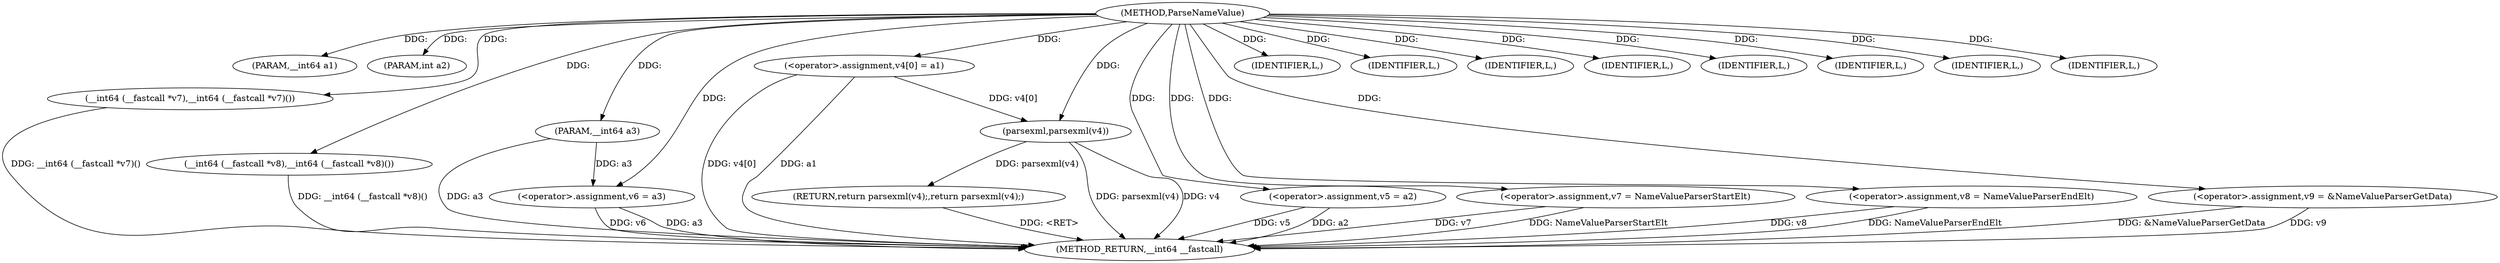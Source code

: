 digraph ParseNameValue {  
"1000108" [label = "(METHOD,ParseNameValue)" ]
"1000152" [label = "(METHOD_RETURN,__int64 __fastcall)" ]
"1000109" [label = "(PARAM,__int64 a1)" ]
"1000110" [label = "(PARAM,int a2)" ]
"1000111" [label = "(PARAM,__int64 a3)" ]
"1000116" [label = "(__int64 (__fastcall *v7),__int64 (__fastcall *v7)())" ]
"1000117" [label = "(__int64 (__fastcall *v8),__int64 (__fastcall *v8)())" ]
"1000120" [label = "(IDENTIFIER,L,)" ]
"1000121" [label = "(IDENTIFIER,L,)" ]
"1000122" [label = "(IDENTIFIER,L,)" ]
"1000123" [label = "(IDENTIFIER,L,)" ]
"1000124" [label = "(IDENTIFIER,L,)" ]
"1000125" [label = "(IDENTIFIER,L,)" ]
"1000126" [label = "(IDENTIFIER,L,)" ]
"1000127" [label = "(<operator>.assignment,v4[0] = a1)" ]
"1000132" [label = "(<operator>.assignment,v5 = a2)" ]
"1000135" [label = "(<operator>.assignment,v6 = a3)" ]
"1000138" [label = "(<operator>.assignment,v7 = NameValueParserStartElt)" ]
"1000141" [label = "(<operator>.assignment,v8 = NameValueParserEndElt)" ]
"1000144" [label = "(<operator>.assignment,v9 = &NameValueParserGetData)" ]
"1000148" [label = "(IDENTIFIER,L,)" ]
"1000149" [label = "(RETURN,return parsexml(v4);,return parsexml(v4);)" ]
"1000150" [label = "(parsexml,parsexml(v4))" ]
  "1000127" -> "1000152"  [ label = "DDG: v4[0]"] 
  "1000141" -> "1000152"  [ label = "DDG: v8"] 
  "1000132" -> "1000152"  [ label = "DDG: v5"] 
  "1000150" -> "1000152"  [ label = "DDG: parsexml(v4)"] 
  "1000116" -> "1000152"  [ label = "DDG: __int64 (__fastcall *v7)()"] 
  "1000127" -> "1000152"  [ label = "DDG: a1"] 
  "1000111" -> "1000152"  [ label = "DDG: a3"] 
  "1000144" -> "1000152"  [ label = "DDG: &NameValueParserGetData"] 
  "1000135" -> "1000152"  [ label = "DDG: v6"] 
  "1000141" -> "1000152"  [ label = "DDG: NameValueParserEndElt"] 
  "1000117" -> "1000152"  [ label = "DDG: __int64 (__fastcall *v8)()"] 
  "1000138" -> "1000152"  [ label = "DDG: v7"] 
  "1000135" -> "1000152"  [ label = "DDG: a3"] 
  "1000132" -> "1000152"  [ label = "DDG: a2"] 
  "1000138" -> "1000152"  [ label = "DDG: NameValueParserStartElt"] 
  "1000144" -> "1000152"  [ label = "DDG: v9"] 
  "1000150" -> "1000152"  [ label = "DDG: v4"] 
  "1000149" -> "1000152"  [ label = "DDG: <RET>"] 
  "1000108" -> "1000109"  [ label = "DDG: "] 
  "1000108" -> "1000110"  [ label = "DDG: "] 
  "1000108" -> "1000111"  [ label = "DDG: "] 
  "1000108" -> "1000116"  [ label = "DDG: "] 
  "1000108" -> "1000117"  [ label = "DDG: "] 
  "1000108" -> "1000120"  [ label = "DDG: "] 
  "1000108" -> "1000121"  [ label = "DDG: "] 
  "1000108" -> "1000122"  [ label = "DDG: "] 
  "1000108" -> "1000123"  [ label = "DDG: "] 
  "1000108" -> "1000124"  [ label = "DDG: "] 
  "1000108" -> "1000125"  [ label = "DDG: "] 
  "1000108" -> "1000126"  [ label = "DDG: "] 
  "1000108" -> "1000127"  [ label = "DDG: "] 
  "1000108" -> "1000132"  [ label = "DDG: "] 
  "1000111" -> "1000135"  [ label = "DDG: a3"] 
  "1000108" -> "1000135"  [ label = "DDG: "] 
  "1000108" -> "1000138"  [ label = "DDG: "] 
  "1000108" -> "1000141"  [ label = "DDG: "] 
  "1000108" -> "1000144"  [ label = "DDG: "] 
  "1000108" -> "1000148"  [ label = "DDG: "] 
  "1000150" -> "1000149"  [ label = "DDG: parsexml(v4)"] 
  "1000127" -> "1000150"  [ label = "DDG: v4[0]"] 
  "1000108" -> "1000150"  [ label = "DDG: "] 
}
